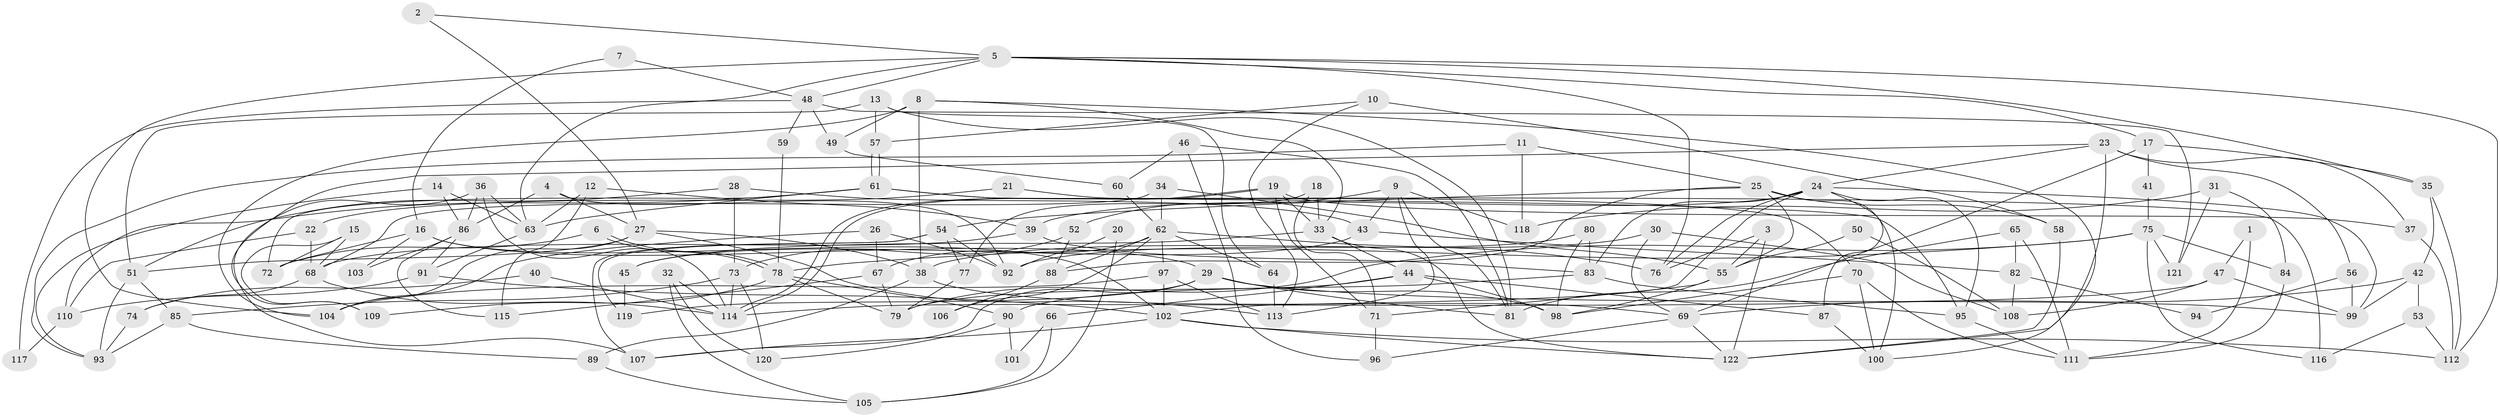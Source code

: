 // coarse degree distribution, {3: 0.32786885245901637, 6: 0.08196721311475409, 7: 0.08196721311475409, 2: 0.08196721311475409, 5: 0.11475409836065574, 4: 0.16393442622950818, 8: 0.06557377049180328, 9: 0.03278688524590164, 10: 0.01639344262295082, 11: 0.01639344262295082, 13: 0.01639344262295082}
// Generated by graph-tools (version 1.1) at 2025/54/03/04/25 21:54:15]
// undirected, 122 vertices, 244 edges
graph export_dot {
graph [start="1"]
  node [color=gray90,style=filled];
  1;
  2;
  3;
  4;
  5;
  6;
  7;
  8;
  9;
  10;
  11;
  12;
  13;
  14;
  15;
  16;
  17;
  18;
  19;
  20;
  21;
  22;
  23;
  24;
  25;
  26;
  27;
  28;
  29;
  30;
  31;
  32;
  33;
  34;
  35;
  36;
  37;
  38;
  39;
  40;
  41;
  42;
  43;
  44;
  45;
  46;
  47;
  48;
  49;
  50;
  51;
  52;
  53;
  54;
  55;
  56;
  57;
  58;
  59;
  60;
  61;
  62;
  63;
  64;
  65;
  66;
  67;
  68;
  69;
  70;
  71;
  72;
  73;
  74;
  75;
  76;
  77;
  78;
  79;
  80;
  81;
  82;
  83;
  84;
  85;
  86;
  87;
  88;
  89;
  90;
  91;
  92;
  93;
  94;
  95;
  96;
  97;
  98;
  99;
  100;
  101;
  102;
  103;
  104;
  105;
  106;
  107;
  108;
  109;
  110;
  111;
  112;
  113;
  114;
  115;
  116;
  117;
  118;
  119;
  120;
  121;
  122;
  1 -- 111;
  1 -- 47;
  2 -- 5;
  2 -- 27;
  3 -- 122;
  3 -- 76;
  3 -- 55;
  4 -- 92;
  4 -- 27;
  4 -- 86;
  5 -- 63;
  5 -- 35;
  5 -- 17;
  5 -- 48;
  5 -- 76;
  5 -- 104;
  5 -- 112;
  6 -- 78;
  6 -- 78;
  6 -- 72;
  7 -- 48;
  7 -- 16;
  8 -- 104;
  8 -- 38;
  8 -- 33;
  8 -- 49;
  8 -- 100;
  9 -- 43;
  9 -- 113;
  9 -- 52;
  9 -- 81;
  9 -- 118;
  10 -- 57;
  10 -- 58;
  10 -- 113;
  11 -- 118;
  11 -- 25;
  11 -- 93;
  12 -- 115;
  12 -- 39;
  12 -- 63;
  13 -- 64;
  13 -- 51;
  13 -- 57;
  13 -- 81;
  14 -- 63;
  14 -- 86;
  14 -- 93;
  15 -- 72;
  15 -- 68;
  15 -- 109;
  16 -- 29;
  16 -- 102;
  16 -- 72;
  16 -- 103;
  17 -- 35;
  17 -- 41;
  17 -- 69;
  18 -- 33;
  18 -- 77;
  18 -- 71;
  19 -- 37;
  19 -- 114;
  19 -- 114;
  19 -- 33;
  19 -- 71;
  20 -- 105;
  20 -- 92;
  21 -- 22;
  21 -- 95;
  22 -- 110;
  22 -- 68;
  23 -- 24;
  23 -- 122;
  23 -- 37;
  23 -- 56;
  23 -- 109;
  24 -- 76;
  24 -- 83;
  24 -- 39;
  24 -- 87;
  24 -- 95;
  24 -- 99;
  24 -- 102;
  25 -- 55;
  25 -- 100;
  25 -- 54;
  25 -- 58;
  25 -- 88;
  26 -- 104;
  26 -- 67;
  26 -- 92;
  27 -- 104;
  27 -- 113;
  27 -- 38;
  27 -- 51;
  28 -- 73;
  28 -- 51;
  28 -- 43;
  29 -- 98;
  29 -- 81;
  29 -- 99;
  29 -- 107;
  29 -- 119;
  30 -- 69;
  30 -- 38;
  30 -- 108;
  31 -- 84;
  31 -- 121;
  31 -- 118;
  32 -- 114;
  32 -- 120;
  32 -- 105;
  33 -- 44;
  33 -- 45;
  33 -- 122;
  34 -- 55;
  34 -- 68;
  34 -- 62;
  35 -- 112;
  35 -- 42;
  36 -- 63;
  36 -- 107;
  36 -- 86;
  36 -- 114;
  37 -- 112;
  38 -- 69;
  38 -- 89;
  39 -- 83;
  39 -- 68;
  40 -- 114;
  40 -- 74;
  41 -- 75;
  42 -- 99;
  42 -- 53;
  42 -- 69;
  43 -- 45;
  43 -- 82;
  44 -- 87;
  44 -- 66;
  44 -- 79;
  44 -- 98;
  45 -- 119;
  46 -- 96;
  46 -- 81;
  46 -- 60;
  47 -- 114;
  47 -- 99;
  47 -- 108;
  48 -- 49;
  48 -- 59;
  48 -- 117;
  48 -- 121;
  49 -- 60;
  50 -- 108;
  50 -- 55;
  51 -- 93;
  51 -- 85;
  52 -- 73;
  52 -- 88;
  53 -- 112;
  53 -- 116;
  54 -- 107;
  54 -- 77;
  54 -- 92;
  54 -- 119;
  55 -- 71;
  55 -- 98;
  56 -- 99;
  56 -- 94;
  57 -- 61;
  57 -- 61;
  58 -- 122;
  59 -- 78;
  60 -- 62;
  61 -- 63;
  61 -- 70;
  61 -- 72;
  61 -- 110;
  61 -- 116;
  62 -- 88;
  62 -- 64;
  62 -- 67;
  62 -- 76;
  62 -- 97;
  62 -- 106;
  63 -- 91;
  64 -- 113;
  65 -- 81;
  65 -- 82;
  65 -- 111;
  66 -- 105;
  66 -- 101;
  67 -- 79;
  67 -- 115;
  68 -- 114;
  68 -- 74;
  69 -- 96;
  69 -- 122;
  70 -- 98;
  70 -- 100;
  70 -- 111;
  71 -- 96;
  73 -- 114;
  73 -- 85;
  73 -- 120;
  74 -- 93;
  75 -- 79;
  75 -- 78;
  75 -- 84;
  75 -- 116;
  75 -- 121;
  77 -- 79;
  78 -- 109;
  78 -- 79;
  78 -- 90;
  80 -- 98;
  80 -- 92;
  80 -- 83;
  82 -- 108;
  82 -- 94;
  83 -- 95;
  83 -- 90;
  84 -- 111;
  85 -- 93;
  85 -- 89;
  86 -- 91;
  86 -- 103;
  86 -- 115;
  87 -- 100;
  88 -- 106;
  89 -- 105;
  90 -- 101;
  90 -- 120;
  91 -- 102;
  91 -- 110;
  95 -- 111;
  97 -- 102;
  97 -- 104;
  97 -- 113;
  102 -- 122;
  102 -- 107;
  102 -- 112;
  110 -- 117;
}
